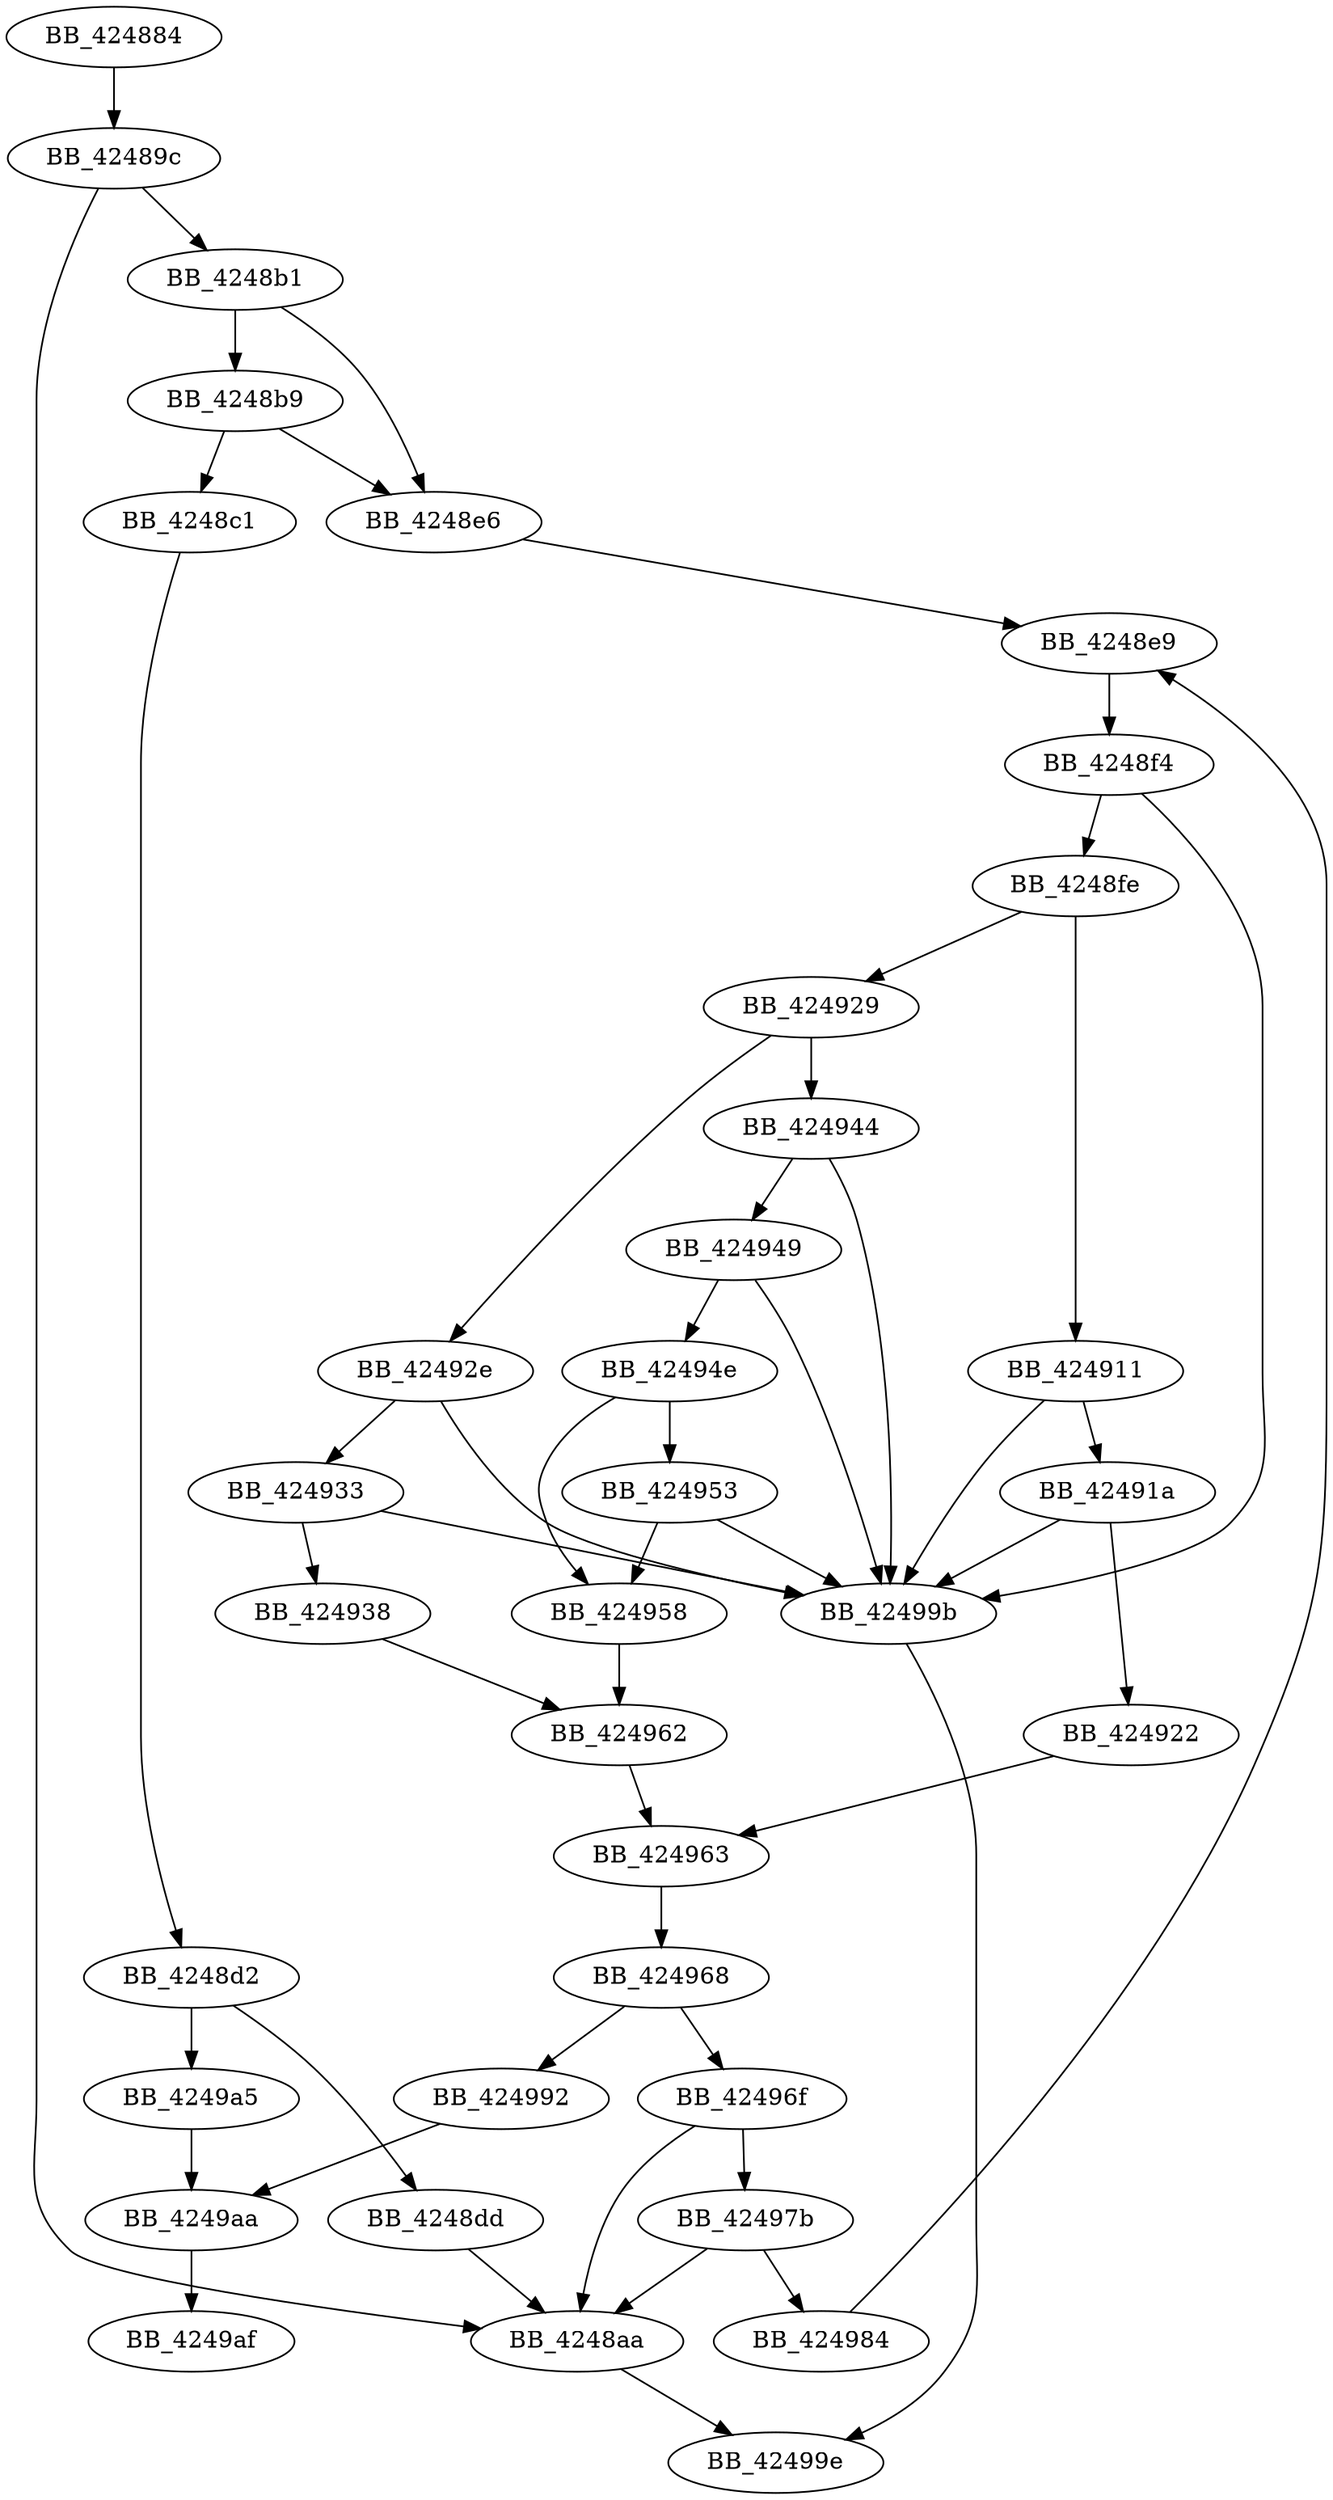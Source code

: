 DiGraph ___lc_wcstolc{
BB_424884->BB_42489c
BB_42489c->BB_4248aa
BB_42489c->BB_4248b1
BB_4248aa->BB_42499e
BB_4248b1->BB_4248b9
BB_4248b1->BB_4248e6
BB_4248b9->BB_4248c1
BB_4248b9->BB_4248e6
BB_4248c1->BB_4248d2
BB_4248d2->BB_4248dd
BB_4248d2->BB_4249a5
BB_4248dd->BB_4248aa
BB_4248e6->BB_4248e9
BB_4248e9->BB_4248f4
BB_4248f4->BB_4248fe
BB_4248f4->BB_42499b
BB_4248fe->BB_424911
BB_4248fe->BB_424929
BB_424911->BB_42491a
BB_424911->BB_42499b
BB_42491a->BB_424922
BB_42491a->BB_42499b
BB_424922->BB_424963
BB_424929->BB_42492e
BB_424929->BB_424944
BB_42492e->BB_424933
BB_42492e->BB_42499b
BB_424933->BB_424938
BB_424933->BB_42499b
BB_424938->BB_424962
BB_424944->BB_424949
BB_424944->BB_42499b
BB_424949->BB_42494e
BB_424949->BB_42499b
BB_42494e->BB_424953
BB_42494e->BB_424958
BB_424953->BB_424958
BB_424953->BB_42499b
BB_424958->BB_424962
BB_424962->BB_424963
BB_424963->BB_424968
BB_424968->BB_42496f
BB_424968->BB_424992
BB_42496f->BB_4248aa
BB_42496f->BB_42497b
BB_42497b->BB_4248aa
BB_42497b->BB_424984
BB_424984->BB_4248e9
BB_424992->BB_4249aa
BB_42499b->BB_42499e
BB_4249a5->BB_4249aa
BB_4249aa->BB_4249af
}
